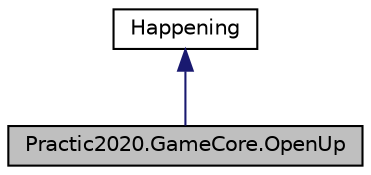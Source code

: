digraph "Practic2020.GameCore.OpenUp"
{
 // LATEX_PDF_SIZE
  edge [fontname="Helvetica",fontsize="10",labelfontname="Helvetica",labelfontsize="10"];
  node [fontname="Helvetica",fontsize="10",shape=record];
  Node1 [label="Practic2020.GameCore.OpenUp",height=0.2,width=0.4,color="black", fillcolor="grey75", style="filled", fontcolor="black",tooltip="Собыьтие описывающие роль одного игрока. Создаеться либо игрой, либо игроком. Если событие создаеться..."];
  Node2 -> Node1 [dir="back",color="midnightblue",fontsize="10",style="solid",fontname="Helvetica"];
  Node2 [label="Happening",height=0.2,width=0.4,color="black", fillcolor="white", style="filled",URL="$class_practic2020_1_1_game_core_1_1_happening.html",tooltip="абстрактный класс события. Событие - некотороая сущность видоизменяющая память игрока заданным образо..."];
}
